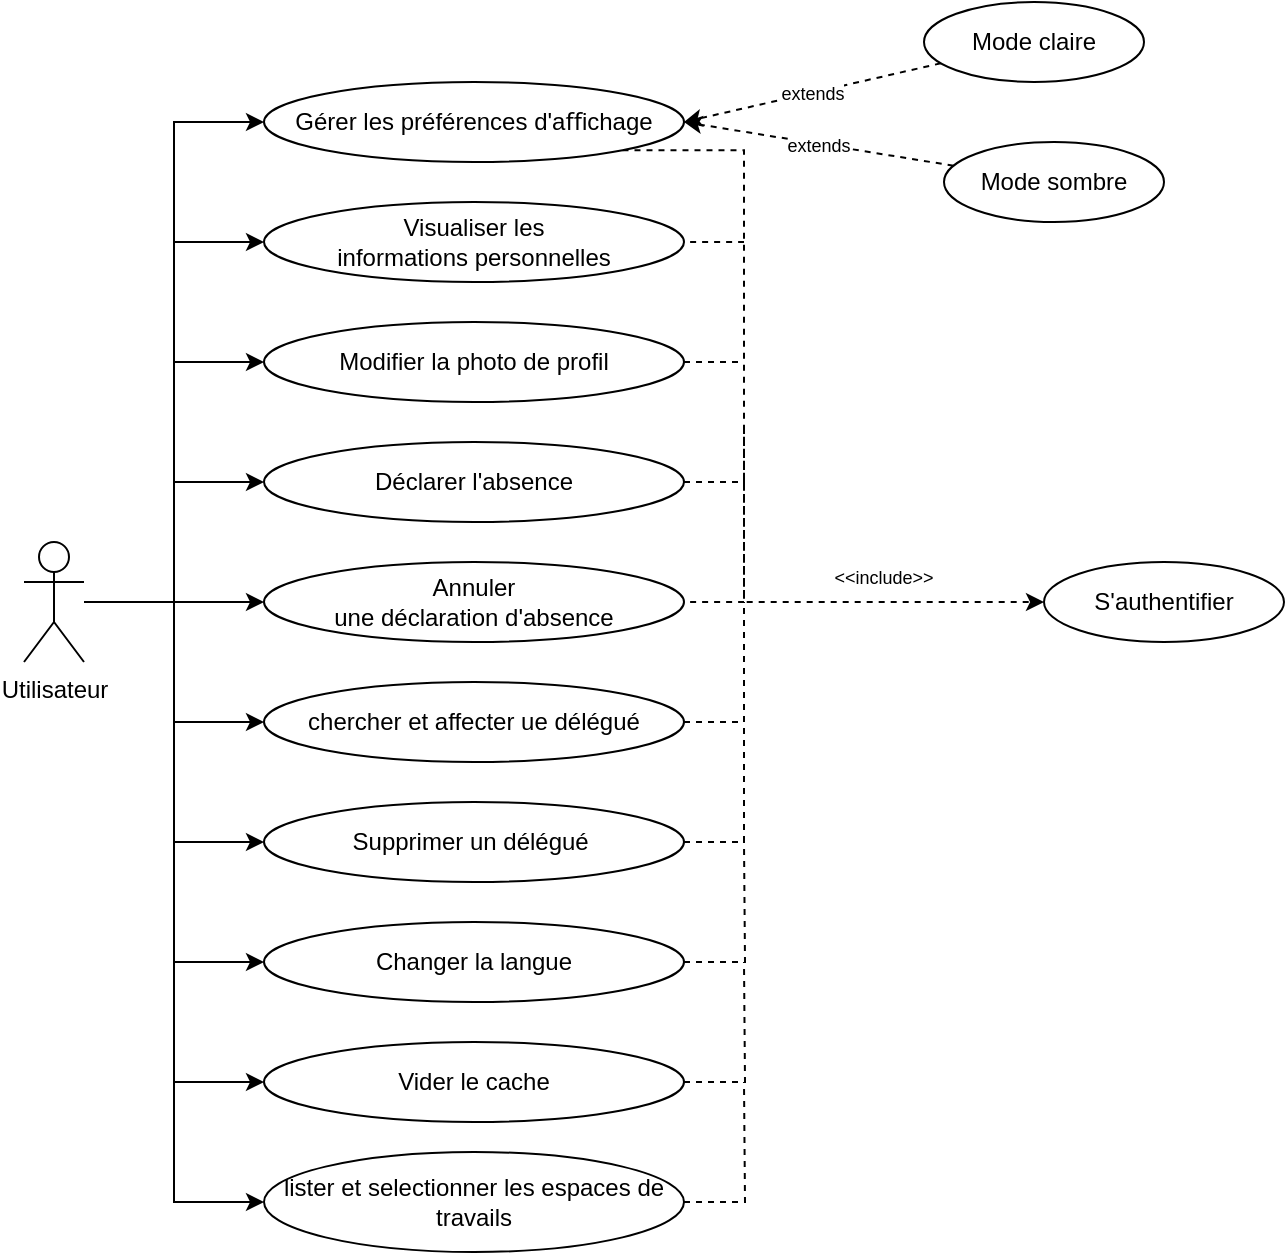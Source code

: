 <mxfile>
    <diagram id="8bSx6zjj0RE7G2_v_Q5R" name="Page-1">
        <mxGraphModel dx="1066" dy="629" grid="1" gridSize="10" guides="1" tooltips="1" connect="1" arrows="1" fold="1" page="1" pageScale="1" pageWidth="850" pageHeight="1100" math="0" shadow="0">
            <root>
                <mxCell id="0"/>
                <mxCell id="1" parent="0"/>
                <mxCell id="13" style="edgeStyle=orthogonalEdgeStyle;html=1;entryX=0;entryY=0.5;entryDx=0;entryDy=0;rounded=0;" parent="1" source="2" target="3" edge="1">
                    <mxGeometry relative="1" as="geometry"/>
                </mxCell>
                <mxCell id="14" style="edgeStyle=orthogonalEdgeStyle;html=1;entryX=0;entryY=0.5;entryDx=0;entryDy=0;rounded=0;" parent="1" source="2" target="6" edge="1">
                    <mxGeometry relative="1" as="geometry"/>
                </mxCell>
                <mxCell id="15" style="edgeStyle=orthogonalEdgeStyle;html=1;entryX=0;entryY=0.5;entryDx=0;entryDy=0;rounded=0;" parent="1" source="2" target="7" edge="1">
                    <mxGeometry relative="1" as="geometry"/>
                </mxCell>
                <mxCell id="16" style="edgeStyle=orthogonalEdgeStyle;html=1;entryX=0;entryY=0.5;entryDx=0;entryDy=0;rounded=0;" parent="1" source="2" target="8" edge="1">
                    <mxGeometry relative="1" as="geometry"/>
                </mxCell>
                <mxCell id="17" style="edgeStyle=orthogonalEdgeStyle;html=1;entryX=0;entryY=0.5;entryDx=0;entryDy=0;rounded=0;" parent="1" source="2" target="9" edge="1">
                    <mxGeometry relative="1" as="geometry"/>
                </mxCell>
                <mxCell id="18" style="edgeStyle=orthogonalEdgeStyle;html=1;entryX=0;entryY=0.5;entryDx=0;entryDy=0;rounded=0;" parent="1" source="2" target="10" edge="1">
                    <mxGeometry relative="1" as="geometry"/>
                </mxCell>
                <mxCell id="33" style="rounded=0;html=1;entryX=0;entryY=0.5;entryDx=0;entryDy=0;fontSize=9;startArrow=none;startFill=0;endArrow=classic;endFill=1;edgeStyle=orthogonalEdgeStyle;" parent="1" source="2" target="32" edge="1">
                    <mxGeometry relative="1" as="geometry"/>
                </mxCell>
                <mxCell id="38" style="edgeStyle=orthogonalEdgeStyle;rounded=0;html=1;entryX=0;entryY=0.5;entryDx=0;entryDy=0;fontSize=9;startArrow=none;startFill=0;endArrow=classic;endFill=1;" parent="1" source="2" target="37" edge="1">
                    <mxGeometry relative="1" as="geometry"/>
                </mxCell>
                <mxCell id="39" style="edgeStyle=orthogonalEdgeStyle;rounded=0;html=1;entryX=0;entryY=0.5;entryDx=0;entryDy=0;fontSize=9;startArrow=none;startFill=0;endArrow=classic;endFill=1;" parent="1" source="2" target="36" edge="1">
                    <mxGeometry relative="1" as="geometry"/>
                </mxCell>
                <mxCell id="45" style="edgeStyle=orthogonalEdgeStyle;rounded=0;html=1;entryX=0;entryY=0.5;entryDx=0;entryDy=0;endArrow=classic;endFill=1;" edge="1" parent="1" source="2" target="42">
                    <mxGeometry relative="1" as="geometry"/>
                </mxCell>
                <mxCell id="2" value="Utilisateur" style="shape=umlActor;verticalLabelPosition=bottom;verticalAlign=top;html=1;outlineConnect=0;" parent="1" vertex="1">
                    <mxGeometry x="40" y="360" width="30" height="60" as="geometry"/>
                </mxCell>
                <mxCell id="24" style="edgeStyle=orthogonalEdgeStyle;html=1;dashed=1;fontSize=9;startArrow=none;startFill=0;endArrow=classic;endFill=1;exitX=1;exitY=1;exitDx=0;exitDy=0;rounded=0;entryX=0;entryY=0.5;entryDx=0;entryDy=0;" parent="1" source="3" target="23" edge="1">
                    <mxGeometry relative="1" as="geometry">
                        <mxPoint x="540" y="320" as="targetPoint"/>
                        <Array as="points">
                            <mxPoint x="400" y="164"/>
                            <mxPoint x="400" y="390"/>
                        </Array>
                    </mxGeometry>
                </mxCell>
                <mxCell id="3" value="&lt;div&gt;Gérer les&amp;nbsp;&lt;span style=&quot;background-color: initial;&quot;&gt;préférences&amp;nbsp;&lt;/span&gt;&lt;span style=&quot;background-color: initial;&quot;&gt;d'aﬀichage&lt;/span&gt;&lt;/div&gt;" style="ellipse;whiteSpace=wrap;html=1;" parent="1" vertex="1">
                    <mxGeometry x="160" y="130" width="210" height="40" as="geometry"/>
                </mxCell>
                <mxCell id="21" value="&lt;font style=&quot;font-size: 9px;&quot;&gt;extends&lt;/font&gt;" style="edgeStyle=none;html=1;entryX=1;entryY=0.5;entryDx=0;entryDy=0;dashed=1;startArrow=none;startFill=0;endArrow=classic;endFill=1;" parent="1" source="4" target="3" edge="1">
                    <mxGeometry relative="1" as="geometry"/>
                </mxCell>
                <mxCell id="4" value="&lt;div&gt;Mode claire&lt;/div&gt;" style="ellipse;whiteSpace=wrap;html=1;" parent="1" vertex="1">
                    <mxGeometry x="490" y="90" width="110" height="40" as="geometry"/>
                </mxCell>
                <mxCell id="22" value="&lt;font style=&quot;font-size: 9px;&quot;&gt;extends&lt;/font&gt;" style="edgeStyle=none;html=1;entryX=1;entryY=0.5;entryDx=0;entryDy=0;dashed=1;startArrow=none;startFill=0;endArrow=classic;endFill=1;" parent="1" source="5" target="3" edge="1">
                    <mxGeometry relative="1" as="geometry"/>
                </mxCell>
                <mxCell id="5" value="&lt;div&gt;Mode sombre&lt;/div&gt;" style="ellipse;whiteSpace=wrap;html=1;" parent="1" vertex="1">
                    <mxGeometry x="500" y="160" width="110" height="40" as="geometry"/>
                </mxCell>
                <mxCell id="25" style="edgeStyle=orthogonalEdgeStyle;html=1;dashed=1;fontSize=9;startArrow=none;startFill=0;endArrow=none;endFill=0;exitX=1;exitY=1;exitDx=0;exitDy=0;rounded=0;" parent="1" source="6" edge="1">
                    <mxGeometry relative="1" as="geometry">
                        <mxPoint x="400" y="210" as="targetPoint"/>
                        <Array as="points">
                            <mxPoint x="339" y="210"/>
                        </Array>
                    </mxGeometry>
                </mxCell>
                <mxCell id="6" value="&lt;div&gt;Visualiser l&lt;span style=&quot;background-color: initial;&quot;&gt;es informations&amp;nbsp;&lt;/span&gt;&lt;span style=&quot;background-color: initial;&quot;&gt;personnelles&lt;/span&gt;&lt;/div&gt;" style="ellipse;whiteSpace=wrap;html=1;" parent="1" vertex="1">
                    <mxGeometry x="160" y="190" width="210" height="40" as="geometry"/>
                </mxCell>
                <mxCell id="26" style="edgeStyle=orthogonalEdgeStyle;html=1;dashed=1;fontSize=9;startArrow=none;startFill=0;endArrow=none;endFill=0;rounded=0;" parent="1" source="7" edge="1">
                    <mxGeometry relative="1" as="geometry">
                        <mxPoint x="400" y="270" as="targetPoint"/>
                        <Array as="points">
                            <mxPoint x="400" y="270"/>
                        </Array>
                    </mxGeometry>
                </mxCell>
                <mxCell id="7" value="&lt;div&gt;Modifier&amp;nbsp;&lt;span style=&quot;background-color: initial;&quot;&gt;la photo de profil&lt;/span&gt;&lt;/div&gt;" style="ellipse;whiteSpace=wrap;html=1;" parent="1" vertex="1">
                    <mxGeometry x="160" y="250" width="210" height="40" as="geometry"/>
                </mxCell>
                <mxCell id="27" style="edgeStyle=orthogonalEdgeStyle;html=1;dashed=1;fontSize=9;startArrow=none;startFill=0;endArrow=none;endFill=0;rounded=0;" parent="1" source="8" edge="1">
                    <mxGeometry relative="1" as="geometry">
                        <mxPoint x="400" y="300" as="targetPoint"/>
                        <Array as="points">
                            <mxPoint x="400" y="330"/>
                            <mxPoint x="400" y="310"/>
                        </Array>
                    </mxGeometry>
                </mxCell>
                <mxCell id="8" value="&lt;div&gt;Déclarer&amp;nbsp;&lt;span style=&quot;background-color: initial;&quot;&gt;l'absence&lt;/span&gt;&lt;/div&gt;" style="ellipse;whiteSpace=wrap;html=1;" parent="1" vertex="1">
                    <mxGeometry x="160" y="310" width="210" height="40" as="geometry"/>
                </mxCell>
                <mxCell id="28" style="edgeStyle=orthogonalEdgeStyle;html=1;dashed=1;fontSize=9;startArrow=none;startFill=0;endArrow=none;endFill=0;exitX=1;exitY=0;exitDx=0;exitDy=0;rounded=0;" parent="1" source="9" edge="1">
                    <mxGeometry relative="1" as="geometry">
                        <mxPoint x="400" y="330" as="targetPoint"/>
                        <Array as="points">
                            <mxPoint x="339" y="390"/>
                            <mxPoint x="400" y="390"/>
                        </Array>
                    </mxGeometry>
                </mxCell>
                <mxCell id="9" value="&lt;div&gt;Annuler&lt;/div&gt;&lt;div&gt;une déclara&lt;span style=&quot;background-color: initial;&quot;&gt;tion d'absence&lt;/span&gt;&lt;/div&gt;" style="ellipse;whiteSpace=wrap;html=1;" parent="1" vertex="1">
                    <mxGeometry x="160" y="370" width="210" height="40" as="geometry"/>
                </mxCell>
                <mxCell id="10" value="&lt;div&gt;chercher et af&lt;span style=&quot;background-color: initial;&quot;&gt;fecter ue dé&lt;/span&gt;&lt;span style=&quot;background-color: initial;&quot;&gt;légué&lt;/span&gt;&lt;/div&gt;" style="ellipse;whiteSpace=wrap;html=1;" parent="1" vertex="1">
                    <mxGeometry x="160" y="430" width="210" height="40" as="geometry"/>
                </mxCell>
                <mxCell id="23" value="&lt;div&gt;S'authentifier&lt;/div&gt;" style="ellipse;whiteSpace=wrap;html=1;" parent="1" vertex="1">
                    <mxGeometry x="550" y="370" width="120" height="40" as="geometry"/>
                </mxCell>
                <mxCell id="31" value="" style="edgeStyle=orthogonalEdgeStyle;html=1;dashed=1;fontSize=9;startArrow=none;startFill=0;endArrow=none;endFill=1;exitX=1;exitY=0.5;exitDx=0;exitDy=0;rounded=0;" parent="1" source="10" edge="1">
                    <mxGeometry relative="1" as="geometry">
                        <mxPoint x="339.142" y="435.838" as="sourcePoint"/>
                        <mxPoint x="400" y="390" as="targetPoint"/>
                        <Array as="points">
                            <mxPoint x="400" y="450"/>
                        </Array>
                    </mxGeometry>
                </mxCell>
                <mxCell id="30" value="&amp;lt;&amp;lt;include&amp;gt;&amp;gt;" style="text;html=1;strokeColor=none;fillColor=none;align=center;verticalAlign=middle;whiteSpace=wrap;rounded=0;fontSize=9;" parent="1" vertex="1">
                    <mxGeometry x="440" y="363" width="60" height="30" as="geometry"/>
                </mxCell>
                <mxCell id="34" style="edgeStyle=orthogonalEdgeStyle;rounded=0;html=1;fontSize=9;startArrow=none;startFill=0;endArrow=none;endFill=0;dashed=1;" parent="1" source="32" edge="1">
                    <mxGeometry relative="1" as="geometry">
                        <mxPoint x="400" y="450" as="targetPoint"/>
                        <Array as="points">
                            <mxPoint x="400" y="510"/>
                        </Array>
                    </mxGeometry>
                </mxCell>
                <mxCell id="32" value="&lt;div&gt;Supprimer un délégué&amp;nbsp;&lt;/div&gt;" style="ellipse;whiteSpace=wrap;html=1;" parent="1" vertex="1">
                    <mxGeometry x="160" y="490" width="210" height="40" as="geometry"/>
                </mxCell>
                <mxCell id="40" style="edgeStyle=orthogonalEdgeStyle;rounded=0;html=1;fontSize=9;startArrow=none;startFill=0;endArrow=none;endFill=0;dashed=1;" parent="1" source="36" edge="1">
                    <mxGeometry relative="1" as="geometry">
                        <mxPoint x="400" y="510" as="targetPoint"/>
                    </mxGeometry>
                </mxCell>
                <mxCell id="36" value="Changer la langue" style="ellipse;whiteSpace=wrap;html=1;" parent="1" vertex="1">
                    <mxGeometry x="160" y="550" width="210" height="40" as="geometry"/>
                </mxCell>
                <mxCell id="41" style="edgeStyle=orthogonalEdgeStyle;rounded=0;html=1;fontSize=9;startArrow=none;startFill=0;endArrow=none;endFill=0;dashed=1;" parent="1" source="37" edge="1">
                    <mxGeometry relative="1" as="geometry">
                        <mxPoint x="400" y="570" as="targetPoint"/>
                    </mxGeometry>
                </mxCell>
                <mxCell id="37" value="Vider le cache" style="ellipse;whiteSpace=wrap;html=1;" parent="1" vertex="1">
                    <mxGeometry x="160" y="610" width="210" height="40" as="geometry"/>
                </mxCell>
                <mxCell id="44" style="edgeStyle=orthogonalEdgeStyle;html=1;dashed=1;endArrow=none;endFill=0;rounded=0;" edge="1" parent="1" source="42">
                    <mxGeometry relative="1" as="geometry">
                        <mxPoint x="400.0" y="630" as="targetPoint"/>
                    </mxGeometry>
                </mxCell>
                <mxCell id="42" value="lister et selectionner les espaces de travails" style="ellipse;whiteSpace=wrap;html=1;" vertex="1" parent="1">
                    <mxGeometry x="160" y="665" width="210" height="50" as="geometry"/>
                </mxCell>
            </root>
        </mxGraphModel>
    </diagram>
</mxfile>